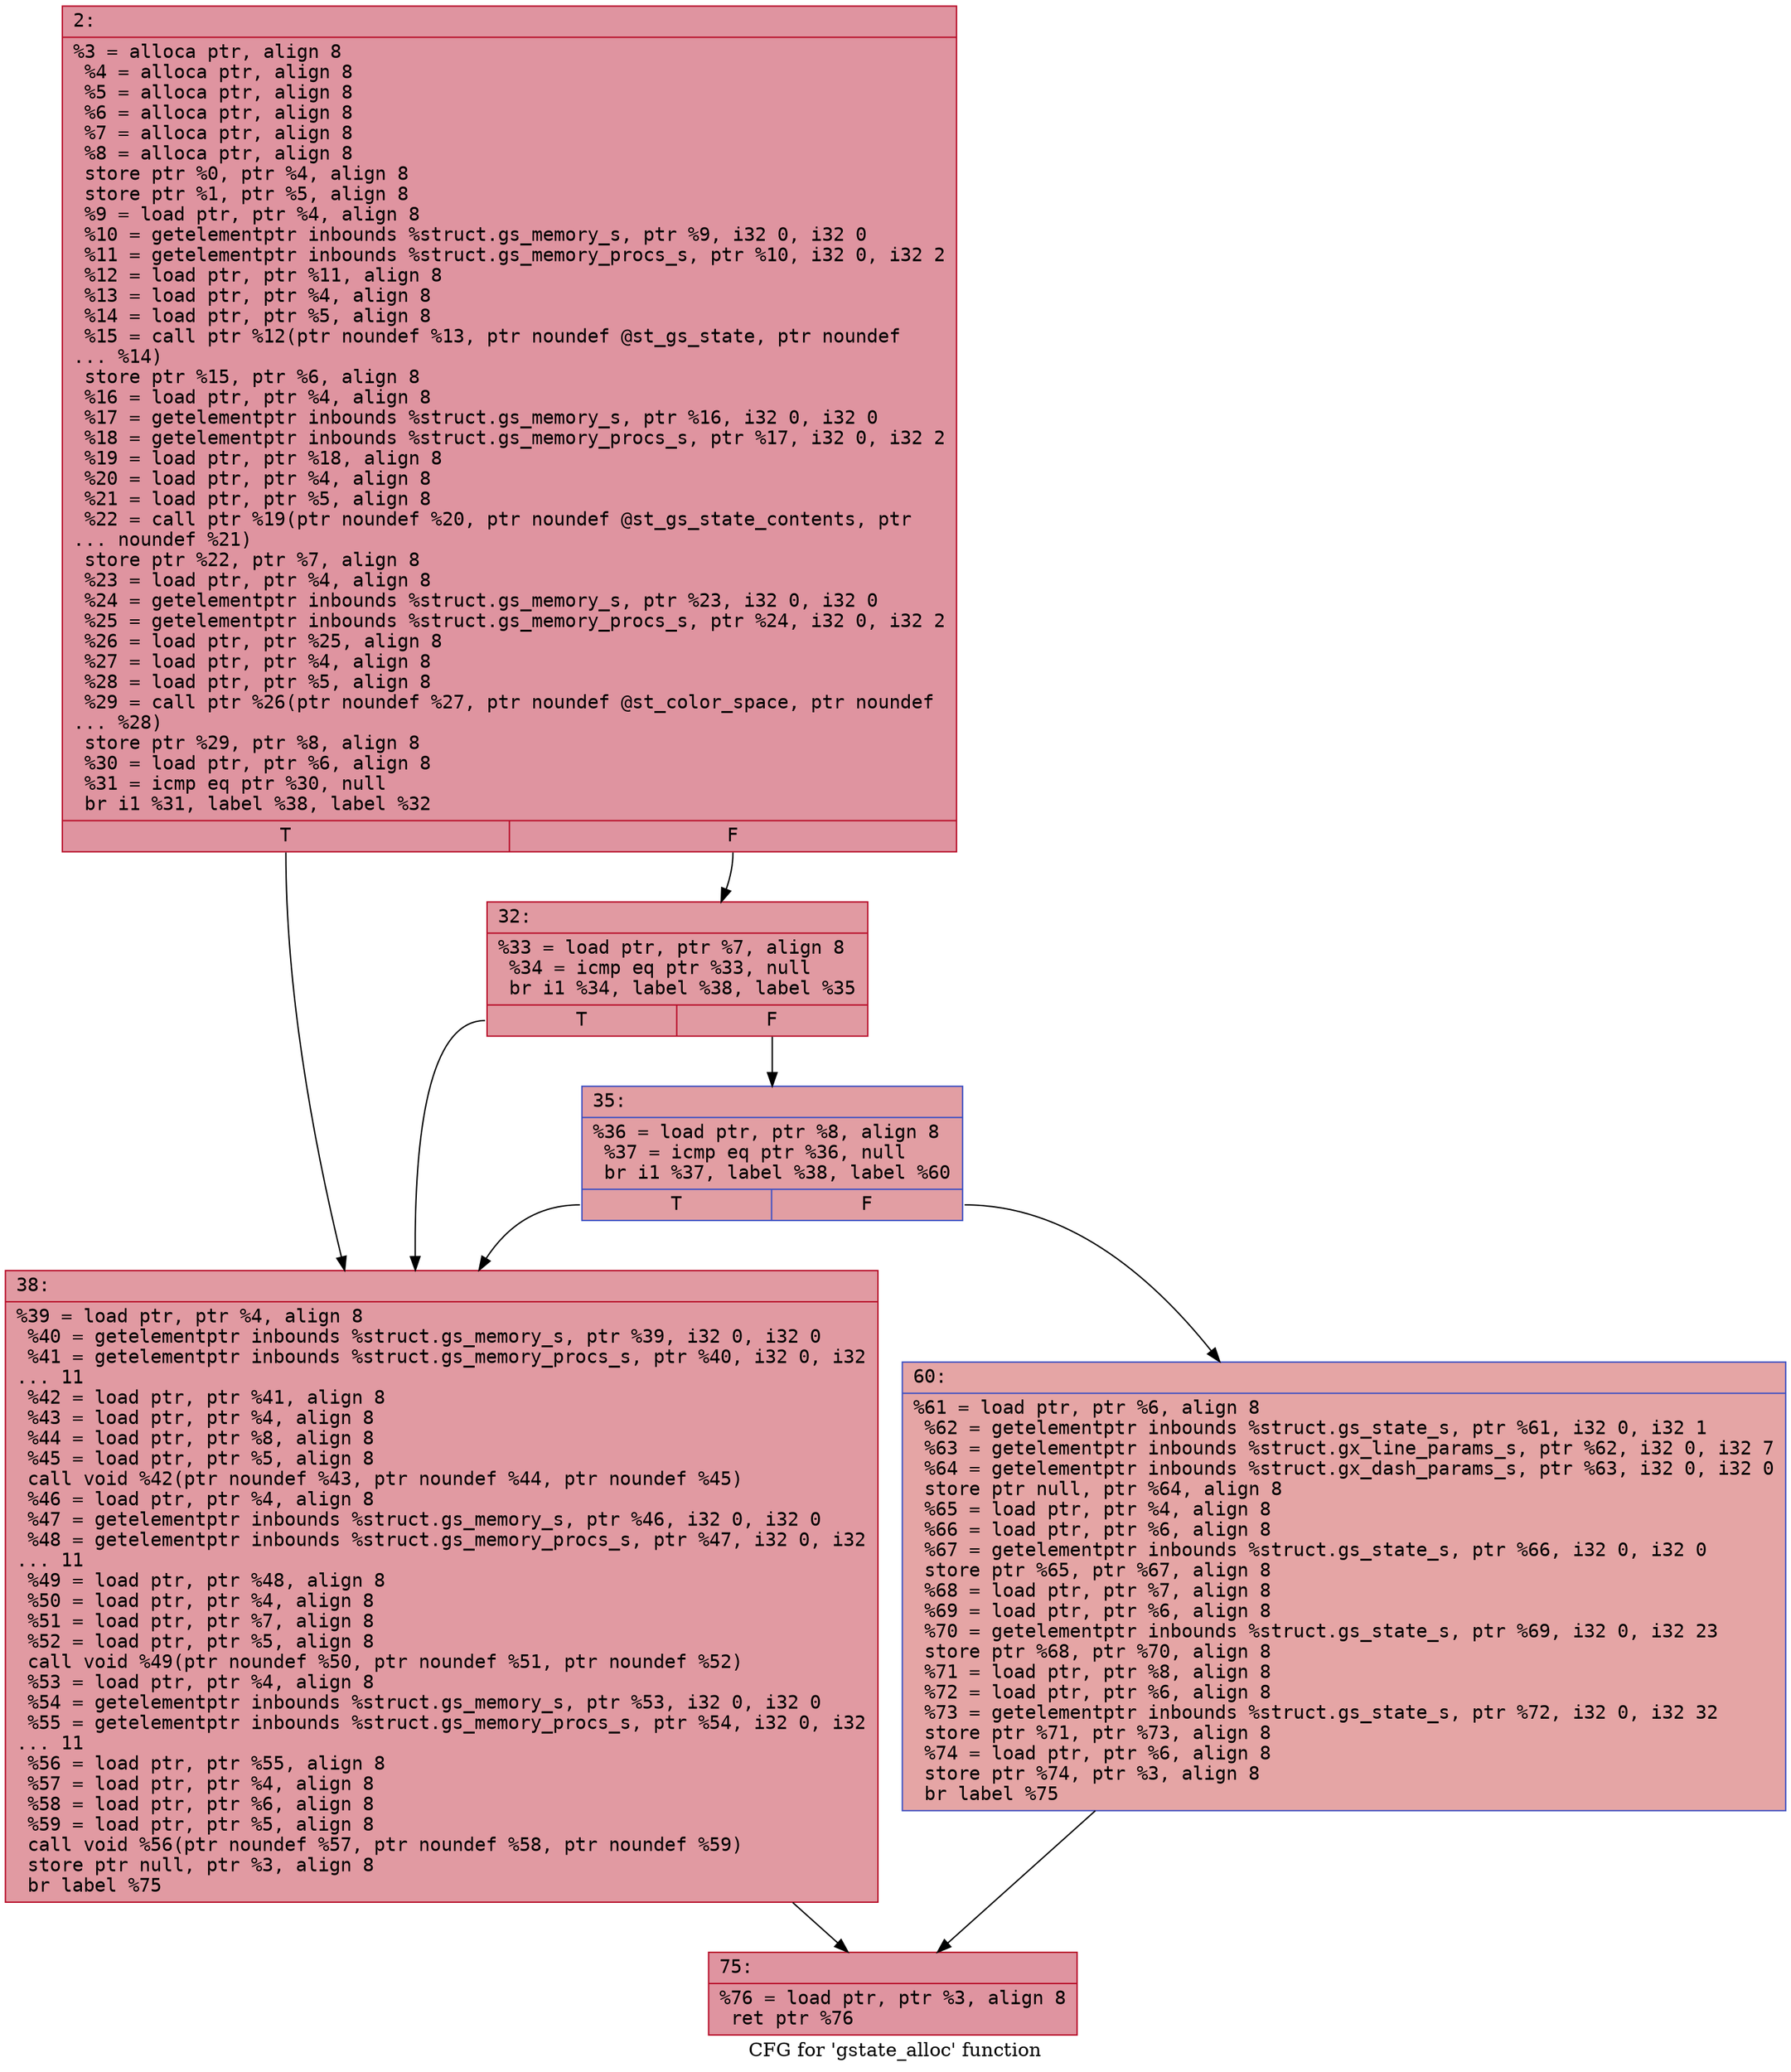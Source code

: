 digraph "CFG for 'gstate_alloc' function" {
	label="CFG for 'gstate_alloc' function";

	Node0x600000de3ca0 [shape=record,color="#b70d28ff", style=filled, fillcolor="#b70d2870" fontname="Courier",label="{2:\l|  %3 = alloca ptr, align 8\l  %4 = alloca ptr, align 8\l  %5 = alloca ptr, align 8\l  %6 = alloca ptr, align 8\l  %7 = alloca ptr, align 8\l  %8 = alloca ptr, align 8\l  store ptr %0, ptr %4, align 8\l  store ptr %1, ptr %5, align 8\l  %9 = load ptr, ptr %4, align 8\l  %10 = getelementptr inbounds %struct.gs_memory_s, ptr %9, i32 0, i32 0\l  %11 = getelementptr inbounds %struct.gs_memory_procs_s, ptr %10, i32 0, i32 2\l  %12 = load ptr, ptr %11, align 8\l  %13 = load ptr, ptr %4, align 8\l  %14 = load ptr, ptr %5, align 8\l  %15 = call ptr %12(ptr noundef %13, ptr noundef @st_gs_state, ptr noundef\l... %14)\l  store ptr %15, ptr %6, align 8\l  %16 = load ptr, ptr %4, align 8\l  %17 = getelementptr inbounds %struct.gs_memory_s, ptr %16, i32 0, i32 0\l  %18 = getelementptr inbounds %struct.gs_memory_procs_s, ptr %17, i32 0, i32 2\l  %19 = load ptr, ptr %18, align 8\l  %20 = load ptr, ptr %4, align 8\l  %21 = load ptr, ptr %5, align 8\l  %22 = call ptr %19(ptr noundef %20, ptr noundef @st_gs_state_contents, ptr\l... noundef %21)\l  store ptr %22, ptr %7, align 8\l  %23 = load ptr, ptr %4, align 8\l  %24 = getelementptr inbounds %struct.gs_memory_s, ptr %23, i32 0, i32 0\l  %25 = getelementptr inbounds %struct.gs_memory_procs_s, ptr %24, i32 0, i32 2\l  %26 = load ptr, ptr %25, align 8\l  %27 = load ptr, ptr %4, align 8\l  %28 = load ptr, ptr %5, align 8\l  %29 = call ptr %26(ptr noundef %27, ptr noundef @st_color_space, ptr noundef\l... %28)\l  store ptr %29, ptr %8, align 8\l  %30 = load ptr, ptr %6, align 8\l  %31 = icmp eq ptr %30, null\l  br i1 %31, label %38, label %32\l|{<s0>T|<s1>F}}"];
	Node0x600000de3ca0:s0 -> Node0x600000de3d90[tooltip="2 -> 38\nProbability 37.50%" ];
	Node0x600000de3ca0:s1 -> Node0x600000de3cf0[tooltip="2 -> 32\nProbability 62.50%" ];
	Node0x600000de3cf0 [shape=record,color="#b70d28ff", style=filled, fillcolor="#bb1b2c70" fontname="Courier",label="{32:\l|  %33 = load ptr, ptr %7, align 8\l  %34 = icmp eq ptr %33, null\l  br i1 %34, label %38, label %35\l|{<s0>T|<s1>F}}"];
	Node0x600000de3cf0:s0 -> Node0x600000de3d90[tooltip="32 -> 38\nProbability 37.50%" ];
	Node0x600000de3cf0:s1 -> Node0x600000de3d40[tooltip="32 -> 35\nProbability 62.50%" ];
	Node0x600000de3d40 [shape=record,color="#3d50c3ff", style=filled, fillcolor="#be242e70" fontname="Courier",label="{35:\l|  %36 = load ptr, ptr %8, align 8\l  %37 = icmp eq ptr %36, null\l  br i1 %37, label %38, label %60\l|{<s0>T|<s1>F}}"];
	Node0x600000de3d40:s0 -> Node0x600000de3d90[tooltip="35 -> 38\nProbability 37.50%" ];
	Node0x600000de3d40:s1 -> Node0x600000de3de0[tooltip="35 -> 60\nProbability 62.50%" ];
	Node0x600000de3d90 [shape=record,color="#b70d28ff", style=filled, fillcolor="#bb1b2c70" fontname="Courier",label="{38:\l|  %39 = load ptr, ptr %4, align 8\l  %40 = getelementptr inbounds %struct.gs_memory_s, ptr %39, i32 0, i32 0\l  %41 = getelementptr inbounds %struct.gs_memory_procs_s, ptr %40, i32 0, i32\l... 11\l  %42 = load ptr, ptr %41, align 8\l  %43 = load ptr, ptr %4, align 8\l  %44 = load ptr, ptr %8, align 8\l  %45 = load ptr, ptr %5, align 8\l  call void %42(ptr noundef %43, ptr noundef %44, ptr noundef %45)\l  %46 = load ptr, ptr %4, align 8\l  %47 = getelementptr inbounds %struct.gs_memory_s, ptr %46, i32 0, i32 0\l  %48 = getelementptr inbounds %struct.gs_memory_procs_s, ptr %47, i32 0, i32\l... 11\l  %49 = load ptr, ptr %48, align 8\l  %50 = load ptr, ptr %4, align 8\l  %51 = load ptr, ptr %7, align 8\l  %52 = load ptr, ptr %5, align 8\l  call void %49(ptr noundef %50, ptr noundef %51, ptr noundef %52)\l  %53 = load ptr, ptr %4, align 8\l  %54 = getelementptr inbounds %struct.gs_memory_s, ptr %53, i32 0, i32 0\l  %55 = getelementptr inbounds %struct.gs_memory_procs_s, ptr %54, i32 0, i32\l... 11\l  %56 = load ptr, ptr %55, align 8\l  %57 = load ptr, ptr %4, align 8\l  %58 = load ptr, ptr %6, align 8\l  %59 = load ptr, ptr %5, align 8\l  call void %56(ptr noundef %57, ptr noundef %58, ptr noundef %59)\l  store ptr null, ptr %3, align 8\l  br label %75\l}"];
	Node0x600000de3d90 -> Node0x600000de3e30[tooltip="38 -> 75\nProbability 100.00%" ];
	Node0x600000de3de0 [shape=record,color="#3d50c3ff", style=filled, fillcolor="#c5333470" fontname="Courier",label="{60:\l|  %61 = load ptr, ptr %6, align 8\l  %62 = getelementptr inbounds %struct.gs_state_s, ptr %61, i32 0, i32 1\l  %63 = getelementptr inbounds %struct.gx_line_params_s, ptr %62, i32 0, i32 7\l  %64 = getelementptr inbounds %struct.gx_dash_params_s, ptr %63, i32 0, i32 0\l  store ptr null, ptr %64, align 8\l  %65 = load ptr, ptr %4, align 8\l  %66 = load ptr, ptr %6, align 8\l  %67 = getelementptr inbounds %struct.gs_state_s, ptr %66, i32 0, i32 0\l  store ptr %65, ptr %67, align 8\l  %68 = load ptr, ptr %7, align 8\l  %69 = load ptr, ptr %6, align 8\l  %70 = getelementptr inbounds %struct.gs_state_s, ptr %69, i32 0, i32 23\l  store ptr %68, ptr %70, align 8\l  %71 = load ptr, ptr %8, align 8\l  %72 = load ptr, ptr %6, align 8\l  %73 = getelementptr inbounds %struct.gs_state_s, ptr %72, i32 0, i32 32\l  store ptr %71, ptr %73, align 8\l  %74 = load ptr, ptr %6, align 8\l  store ptr %74, ptr %3, align 8\l  br label %75\l}"];
	Node0x600000de3de0 -> Node0x600000de3e30[tooltip="60 -> 75\nProbability 100.00%" ];
	Node0x600000de3e30 [shape=record,color="#b70d28ff", style=filled, fillcolor="#b70d2870" fontname="Courier",label="{75:\l|  %76 = load ptr, ptr %3, align 8\l  ret ptr %76\l}"];
}

